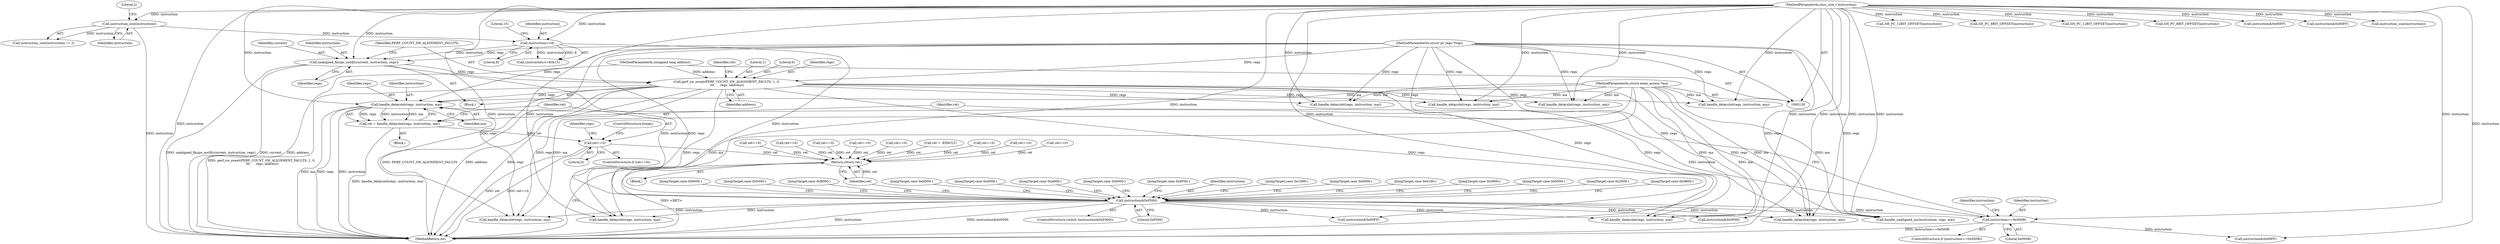 digraph "0_linux_a8b0ca17b80e92faab46ee7179ba9e99ccb61233_23@pointer" {
"1000189" [label="(Call,handle_delayslot(regs, instruction, ma))"];
"1000166" [label="(Call,perf_sw_event(PERF_COUNT_SW_ALIGNMENT_FAULTS, 1, 0,\n \t\t\t      regs, address))"];
"1000162" [label="(Call,unaligned_fixups_notify(current, instruction, regs))"];
"1000147" [label="(Call,instruction>>8)"];
"1000138" [label="(Call,instruction_size(instruction))"];
"1000127" [label="(MethodParameterIn,insn_size_t instruction)"];
"1000128" [label="(MethodParameterIn,struct pt_regs *regs)"];
"1000131" [label="(MethodParameterIn,unsigned long address)"];
"1000183" [label="(Call,instruction==0x000B)"];
"1000177" [label="(Call,instruction&0xF000)"];
"1000129" [label="(MethodParameterIn,struct mem_access *ma)"];
"1000187" [label="(Call,ret = handle_delayslot(regs, instruction, ma))"];
"1000194" [label="(Call,ret==0)"];
"1000463" [label="(Return,return ret;)"];
"1000167" [label="(Identifier,PERF_COUNT_SW_ALIGNMENT_FAULTS)"];
"1000183" [label="(Call,instruction==0x000B)"];
"1000173" [label="(Identifier,ret)"];
"1000179" [label="(Literal,0xF000)"];
"1000168" [label="(Literal,1)"];
"1000169" [label="(Literal,0)"];
"1000137" [label="(Call,instruction_size(instruction) != 2)"];
"1000432" [label="(Call,SH_PC_12BIT_OFFSET(instruction))"];
"1000383" [label="(JumpTarget,case 0x0D00:)"];
"1000191" [label="(Identifier,instruction)"];
"1000150" [label="(Literal,15)"];
"1000140" [label="(Literal,2)"];
"1000272" [label="(JumpTarget,case 0x4000:)"];
"1000162" [label="(Call,unaligned_fixups_notify(current, instruction, regs))"];
"1000378" [label="(Call,SH_PC_8BIT_OFFSET(instruction))"];
"1000484" [label="(MethodReturn,int)"];
"1000187" [label="(Call,ret = handle_delayslot(regs, instruction, ma))"];
"1000244" [label="(Call,ret==0)"];
"1000196" [label="(Literal,0)"];
"1000417" [label="(JumpTarget,case 0xA000:)"];
"1000351" [label="(Call,handle_delayslot(regs, instruction, ma))"];
"1000185" [label="(Literal,0x000B)"];
"1000139" [label="(Identifier,instruction)"];
"1000147" [label="(Call,instruction>>8)"];
"1000287" [label="(Call,ret==0)"];
"1000334" [label="(JumpTarget,case 0x6000:)"];
"1000460" [label="(Call,SH_PC_12BIT_OFFSET(instruction))"];
"1000348" [label="(JumpTarget,case 0x0F00:)"];
"1000178" [label="(Identifier,instruction)"];
"1000268" [label="(JumpTarget,case 0x1000:)"];
"1000129" [label="(MethodParameterIn,struct mem_access *ma)"];
"1000207" [label="(Call,instruction&0x00FF)"];
"1000193" [label="(ControlStructure,if (ret==0))"];
"1000199" [label="(Identifier,regs)"];
"1000413" [label="(Call,SH_PC_8BIT_OFFSET(instruction))"];
"1000131" [label="(MethodParameterIn,unsigned long address)"];
"1000275" [label="(Call,instruction&0x00FF)"];
"1000391" [label="(Call,ret==0)"];
"1000298" [label="(Call,instruction&0x00FF)"];
"1000194" [label="(Call,ret==0)"];
"1000171" [label="(Identifier,address)"];
"1000163" [label="(Identifier,current)"];
"1000190" [label="(Identifier,regs)"];
"1000463" [label="(Return,return ret;)"];
"1000181" [label="(JumpTarget,case 0x0000:)"];
"1000468" [label="(Call,handle_unaligned_ins(instruction, regs, ma))"];
"1000425" [label="(Call,ret==0)"];
"1000128" [label="(MethodParameterIn,struct pt_regs *regs)"];
"1000342" [label="(JumpTarget,case 0x0100:)"];
"1000192" [label="(Identifier,ma)"];
"1000305" [label="(Call,handle_delayslot(regs, instruction, ma))"];
"1000381" [label="(JumpTarget,case 0x0900:)"];
"1000186" [label="(Block,)"];
"1000344" [label="(JumpTarget,case 0x0500:)"];
"1000148" [label="(Identifier,instruction)"];
"1000208" [label="(Identifier,instruction)"];
"1000232" [label="(Call,instruction&0x00FF)"];
"1000270" [label="(JumpTarget,case 0x2000:)"];
"1000138" [label="(Call,instruction_size(instruction))"];
"1000420" [label="(Call,handle_delayslot(regs, instruction, ma))"];
"1000267" [label="(ControlStructure,break;)"];
"1000356" [label="(Call,ret==0)"];
"1000346" [label="(JumpTarget,case 0x0B00:)"];
"1000189" [label="(Call,handle_delayslot(regs, instruction, ma))"];
"1000336" [label="(JumpTarget,case 0x8000:)"];
"1000132" [label="(Block,)"];
"1000166" [label="(Call,perf_sw_event(PERF_COUNT_SW_ALIGNMENT_FAULTS, 1, 0,\n \t\t\t      regs, address))"];
"1000177" [label="(Call,instruction&0xF000)"];
"1000170" [label="(Identifier,regs)"];
"1000164" [label="(Identifier,instruction)"];
"1000146" [label="(Call,(instruction>>8)&15)"];
"1000161" [label="(Block,)"];
"1000310" [label="(Call,ret==0)"];
"1000219" [label="(Call,ret==0)"];
"1000172" [label="(Call,ret = -EFAULT)"];
"1000332" [label="(JumpTarget,case 0x5000:)"];
"1000214" [label="(Call,handle_delayslot(regs, instruction, ma))"];
"1000443" [label="(Call,ret==0)"];
"1000464" [label="(Identifier,ret)"];
"1000480" [label="(Call,instruction_size(instruction))"];
"1000195" [label="(Identifier,ret)"];
"1000239" [label="(Call,handle_delayslot(regs, instruction, ma))"];
"1000386" [label="(Call,handle_delayslot(regs, instruction, ma))"];
"1000127" [label="(MethodParameterIn,insn_size_t instruction)"];
"1000165" [label="(Identifier,regs)"];
"1000176" [label="(ControlStructure,switch (instruction&0xF000))"];
"1000188" [label="(Identifier,ret)"];
"1000438" [label="(Call,handle_delayslot(regs, instruction, ma))"];
"1000282" [label="(Call,handle_delayslot(regs, instruction, ma))"];
"1000435" [label="(JumpTarget,case 0xB000:)"];
"1000338" [label="(Call,instruction&0x0F00)"];
"1000149" [label="(Literal,8)"];
"1000182" [label="(ControlStructure,if (instruction==0x000B))"];
"1000184" [label="(Identifier,instruction)"];
"1000189" -> "1000187"  [label="AST: "];
"1000189" -> "1000192"  [label="CFG: "];
"1000190" -> "1000189"  [label="AST: "];
"1000191" -> "1000189"  [label="AST: "];
"1000192" -> "1000189"  [label="AST: "];
"1000187" -> "1000189"  [label="CFG: "];
"1000189" -> "1000484"  [label="DDG: regs"];
"1000189" -> "1000484"  [label="DDG: instruction"];
"1000189" -> "1000484"  [label="DDG: ma"];
"1000189" -> "1000187"  [label="DDG: regs"];
"1000189" -> "1000187"  [label="DDG: instruction"];
"1000189" -> "1000187"  [label="DDG: ma"];
"1000166" -> "1000189"  [label="DDG: regs"];
"1000128" -> "1000189"  [label="DDG: regs"];
"1000183" -> "1000189"  [label="DDG: instruction"];
"1000127" -> "1000189"  [label="DDG: instruction"];
"1000129" -> "1000189"  [label="DDG: ma"];
"1000166" -> "1000161"  [label="AST: "];
"1000166" -> "1000171"  [label="CFG: "];
"1000167" -> "1000166"  [label="AST: "];
"1000168" -> "1000166"  [label="AST: "];
"1000169" -> "1000166"  [label="AST: "];
"1000170" -> "1000166"  [label="AST: "];
"1000171" -> "1000166"  [label="AST: "];
"1000173" -> "1000166"  [label="CFG: "];
"1000166" -> "1000484"  [label="DDG: perf_sw_event(PERF_COUNT_SW_ALIGNMENT_FAULTS, 1, 0,\n \t\t\t      regs, address)"];
"1000166" -> "1000484"  [label="DDG: PERF_COUNT_SW_ALIGNMENT_FAULTS"];
"1000166" -> "1000484"  [label="DDG: address"];
"1000166" -> "1000484"  [label="DDG: regs"];
"1000162" -> "1000166"  [label="DDG: regs"];
"1000128" -> "1000166"  [label="DDG: regs"];
"1000131" -> "1000166"  [label="DDG: address"];
"1000166" -> "1000214"  [label="DDG: regs"];
"1000166" -> "1000239"  [label="DDG: regs"];
"1000166" -> "1000282"  [label="DDG: regs"];
"1000166" -> "1000305"  [label="DDG: regs"];
"1000166" -> "1000351"  [label="DDG: regs"];
"1000166" -> "1000386"  [label="DDG: regs"];
"1000166" -> "1000420"  [label="DDG: regs"];
"1000166" -> "1000438"  [label="DDG: regs"];
"1000166" -> "1000468"  [label="DDG: regs"];
"1000162" -> "1000161"  [label="AST: "];
"1000162" -> "1000165"  [label="CFG: "];
"1000163" -> "1000162"  [label="AST: "];
"1000164" -> "1000162"  [label="AST: "];
"1000165" -> "1000162"  [label="AST: "];
"1000167" -> "1000162"  [label="CFG: "];
"1000162" -> "1000484"  [label="DDG: current"];
"1000162" -> "1000484"  [label="DDG: unaligned_fixups_notify(current, instruction, regs)"];
"1000147" -> "1000162"  [label="DDG: instruction"];
"1000127" -> "1000162"  [label="DDG: instruction"];
"1000128" -> "1000162"  [label="DDG: regs"];
"1000162" -> "1000177"  [label="DDG: instruction"];
"1000147" -> "1000146"  [label="AST: "];
"1000147" -> "1000149"  [label="CFG: "];
"1000148" -> "1000147"  [label="AST: "];
"1000149" -> "1000147"  [label="AST: "];
"1000150" -> "1000147"  [label="CFG: "];
"1000147" -> "1000146"  [label="DDG: instruction"];
"1000147" -> "1000146"  [label="DDG: 8"];
"1000138" -> "1000147"  [label="DDG: instruction"];
"1000127" -> "1000147"  [label="DDG: instruction"];
"1000147" -> "1000177"  [label="DDG: instruction"];
"1000138" -> "1000137"  [label="AST: "];
"1000138" -> "1000139"  [label="CFG: "];
"1000139" -> "1000138"  [label="AST: "];
"1000140" -> "1000138"  [label="CFG: "];
"1000138" -> "1000484"  [label="DDG: instruction"];
"1000138" -> "1000137"  [label="DDG: instruction"];
"1000127" -> "1000138"  [label="DDG: instruction"];
"1000127" -> "1000126"  [label="AST: "];
"1000127" -> "1000484"  [label="DDG: instruction"];
"1000127" -> "1000177"  [label="DDG: instruction"];
"1000127" -> "1000183"  [label="DDG: instruction"];
"1000127" -> "1000207"  [label="DDG: instruction"];
"1000127" -> "1000214"  [label="DDG: instruction"];
"1000127" -> "1000232"  [label="DDG: instruction"];
"1000127" -> "1000239"  [label="DDG: instruction"];
"1000127" -> "1000275"  [label="DDG: instruction"];
"1000127" -> "1000282"  [label="DDG: instruction"];
"1000127" -> "1000298"  [label="DDG: instruction"];
"1000127" -> "1000305"  [label="DDG: instruction"];
"1000127" -> "1000338"  [label="DDG: instruction"];
"1000127" -> "1000351"  [label="DDG: instruction"];
"1000127" -> "1000378"  [label="DDG: instruction"];
"1000127" -> "1000386"  [label="DDG: instruction"];
"1000127" -> "1000413"  [label="DDG: instruction"];
"1000127" -> "1000420"  [label="DDG: instruction"];
"1000127" -> "1000432"  [label="DDG: instruction"];
"1000127" -> "1000438"  [label="DDG: instruction"];
"1000127" -> "1000460"  [label="DDG: instruction"];
"1000127" -> "1000468"  [label="DDG: instruction"];
"1000127" -> "1000480"  [label="DDG: instruction"];
"1000128" -> "1000126"  [label="AST: "];
"1000128" -> "1000484"  [label="DDG: regs"];
"1000128" -> "1000214"  [label="DDG: regs"];
"1000128" -> "1000239"  [label="DDG: regs"];
"1000128" -> "1000282"  [label="DDG: regs"];
"1000128" -> "1000305"  [label="DDG: regs"];
"1000128" -> "1000351"  [label="DDG: regs"];
"1000128" -> "1000386"  [label="DDG: regs"];
"1000128" -> "1000420"  [label="DDG: regs"];
"1000128" -> "1000438"  [label="DDG: regs"];
"1000128" -> "1000468"  [label="DDG: regs"];
"1000131" -> "1000126"  [label="AST: "];
"1000131" -> "1000484"  [label="DDG: address"];
"1000183" -> "1000182"  [label="AST: "];
"1000183" -> "1000185"  [label="CFG: "];
"1000184" -> "1000183"  [label="AST: "];
"1000185" -> "1000183"  [label="AST: "];
"1000188" -> "1000183"  [label="CFG: "];
"1000208" -> "1000183"  [label="CFG: "];
"1000183" -> "1000484"  [label="DDG: instruction==0x000B"];
"1000177" -> "1000183"  [label="DDG: instruction"];
"1000183" -> "1000207"  [label="DDG: instruction"];
"1000177" -> "1000176"  [label="AST: "];
"1000177" -> "1000179"  [label="CFG: "];
"1000178" -> "1000177"  [label="AST: "];
"1000179" -> "1000177"  [label="AST: "];
"1000181" -> "1000177"  [label="CFG: "];
"1000268" -> "1000177"  [label="CFG: "];
"1000270" -> "1000177"  [label="CFG: "];
"1000272" -> "1000177"  [label="CFG: "];
"1000332" -> "1000177"  [label="CFG: "];
"1000334" -> "1000177"  [label="CFG: "];
"1000336" -> "1000177"  [label="CFG: "];
"1000342" -> "1000177"  [label="CFG: "];
"1000344" -> "1000177"  [label="CFG: "];
"1000346" -> "1000177"  [label="CFG: "];
"1000348" -> "1000177"  [label="CFG: "];
"1000381" -> "1000177"  [label="CFG: "];
"1000383" -> "1000177"  [label="CFG: "];
"1000417" -> "1000177"  [label="CFG: "];
"1000435" -> "1000177"  [label="CFG: "];
"1000464" -> "1000177"  [label="CFG: "];
"1000177" -> "1000484"  [label="DDG: instruction"];
"1000177" -> "1000484"  [label="DDG: instruction&0xF000"];
"1000177" -> "1000275"  [label="DDG: instruction"];
"1000177" -> "1000338"  [label="DDG: instruction"];
"1000177" -> "1000351"  [label="DDG: instruction"];
"1000177" -> "1000386"  [label="DDG: instruction"];
"1000177" -> "1000420"  [label="DDG: instruction"];
"1000177" -> "1000438"  [label="DDG: instruction"];
"1000177" -> "1000468"  [label="DDG: instruction"];
"1000129" -> "1000126"  [label="AST: "];
"1000129" -> "1000484"  [label="DDG: ma"];
"1000129" -> "1000214"  [label="DDG: ma"];
"1000129" -> "1000239"  [label="DDG: ma"];
"1000129" -> "1000282"  [label="DDG: ma"];
"1000129" -> "1000305"  [label="DDG: ma"];
"1000129" -> "1000351"  [label="DDG: ma"];
"1000129" -> "1000386"  [label="DDG: ma"];
"1000129" -> "1000420"  [label="DDG: ma"];
"1000129" -> "1000438"  [label="DDG: ma"];
"1000129" -> "1000468"  [label="DDG: ma"];
"1000187" -> "1000186"  [label="AST: "];
"1000188" -> "1000187"  [label="AST: "];
"1000195" -> "1000187"  [label="CFG: "];
"1000187" -> "1000484"  [label="DDG: handle_delayslot(regs, instruction, ma)"];
"1000187" -> "1000194"  [label="DDG: ret"];
"1000194" -> "1000193"  [label="AST: "];
"1000194" -> "1000196"  [label="CFG: "];
"1000195" -> "1000194"  [label="AST: "];
"1000196" -> "1000194"  [label="AST: "];
"1000199" -> "1000194"  [label="CFG: "];
"1000267" -> "1000194"  [label="CFG: "];
"1000194" -> "1000484"  [label="DDG: ret==0"];
"1000194" -> "1000484"  [label="DDG: ret"];
"1000194" -> "1000463"  [label="DDG: ret"];
"1000463" -> "1000132"  [label="AST: "];
"1000463" -> "1000464"  [label="CFG: "];
"1000464" -> "1000463"  [label="AST: "];
"1000484" -> "1000463"  [label="CFG: "];
"1000463" -> "1000484"  [label="DDG: <RET>"];
"1000464" -> "1000463"  [label="DDG: ret"];
"1000310" -> "1000463"  [label="DDG: ret"];
"1000425" -> "1000463"  [label="DDG: ret"];
"1000172" -> "1000463"  [label="DDG: ret"];
"1000244" -> "1000463"  [label="DDG: ret"];
"1000443" -> "1000463"  [label="DDG: ret"];
"1000391" -> "1000463"  [label="DDG: ret"];
"1000356" -> "1000463"  [label="DDG: ret"];
"1000287" -> "1000463"  [label="DDG: ret"];
"1000219" -> "1000463"  [label="DDG: ret"];
}

